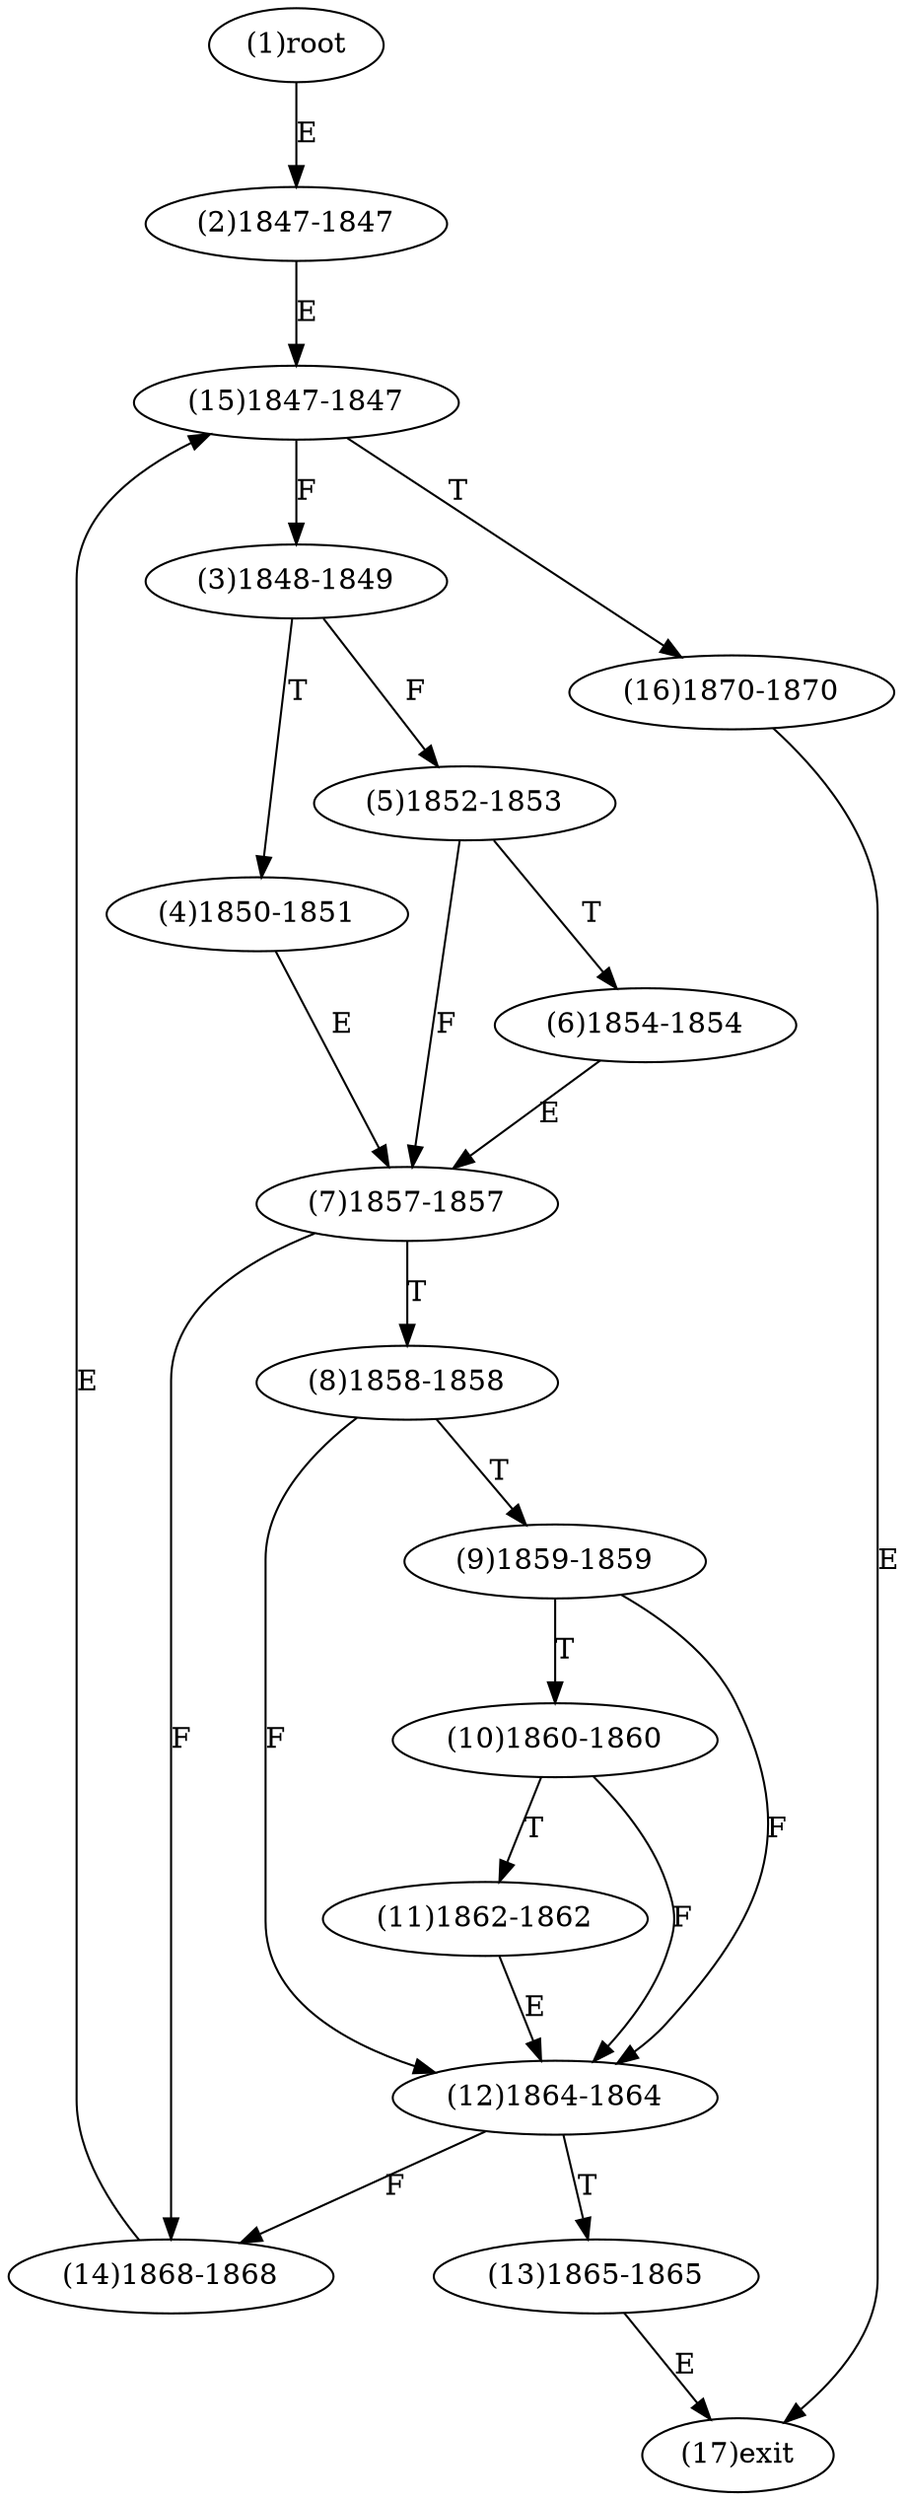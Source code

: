 digraph "" { 
1[ label="(1)root"];
2[ label="(2)1847-1847"];
3[ label="(3)1848-1849"];
4[ label="(4)1850-1851"];
5[ label="(5)1852-1853"];
6[ label="(6)1854-1854"];
7[ label="(7)1857-1857"];
8[ label="(8)1858-1858"];
9[ label="(9)1859-1859"];
10[ label="(10)1860-1860"];
11[ label="(11)1862-1862"];
12[ label="(12)1864-1864"];
13[ label="(13)1865-1865"];
14[ label="(14)1868-1868"];
15[ label="(15)1847-1847"];
17[ label="(17)exit"];
16[ label="(16)1870-1870"];
1->2[ label="E"];
2->15[ label="E"];
3->5[ label="F"];
3->4[ label="T"];
4->7[ label="E"];
5->7[ label="F"];
5->6[ label="T"];
6->7[ label="E"];
7->14[ label="F"];
7->8[ label="T"];
8->12[ label="F"];
8->9[ label="T"];
9->12[ label="F"];
9->10[ label="T"];
10->12[ label="F"];
10->11[ label="T"];
11->12[ label="E"];
12->14[ label="F"];
12->13[ label="T"];
13->17[ label="E"];
14->15[ label="E"];
15->3[ label="F"];
15->16[ label="T"];
16->17[ label="E"];
}